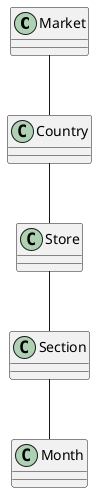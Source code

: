 @startuml
'https://plantuml.com/class-diagram

class Market
class Country
class Store
class Section
class Month

Market -- Country
Country -- Store
Store -- Section
Section -- Month

@enduml